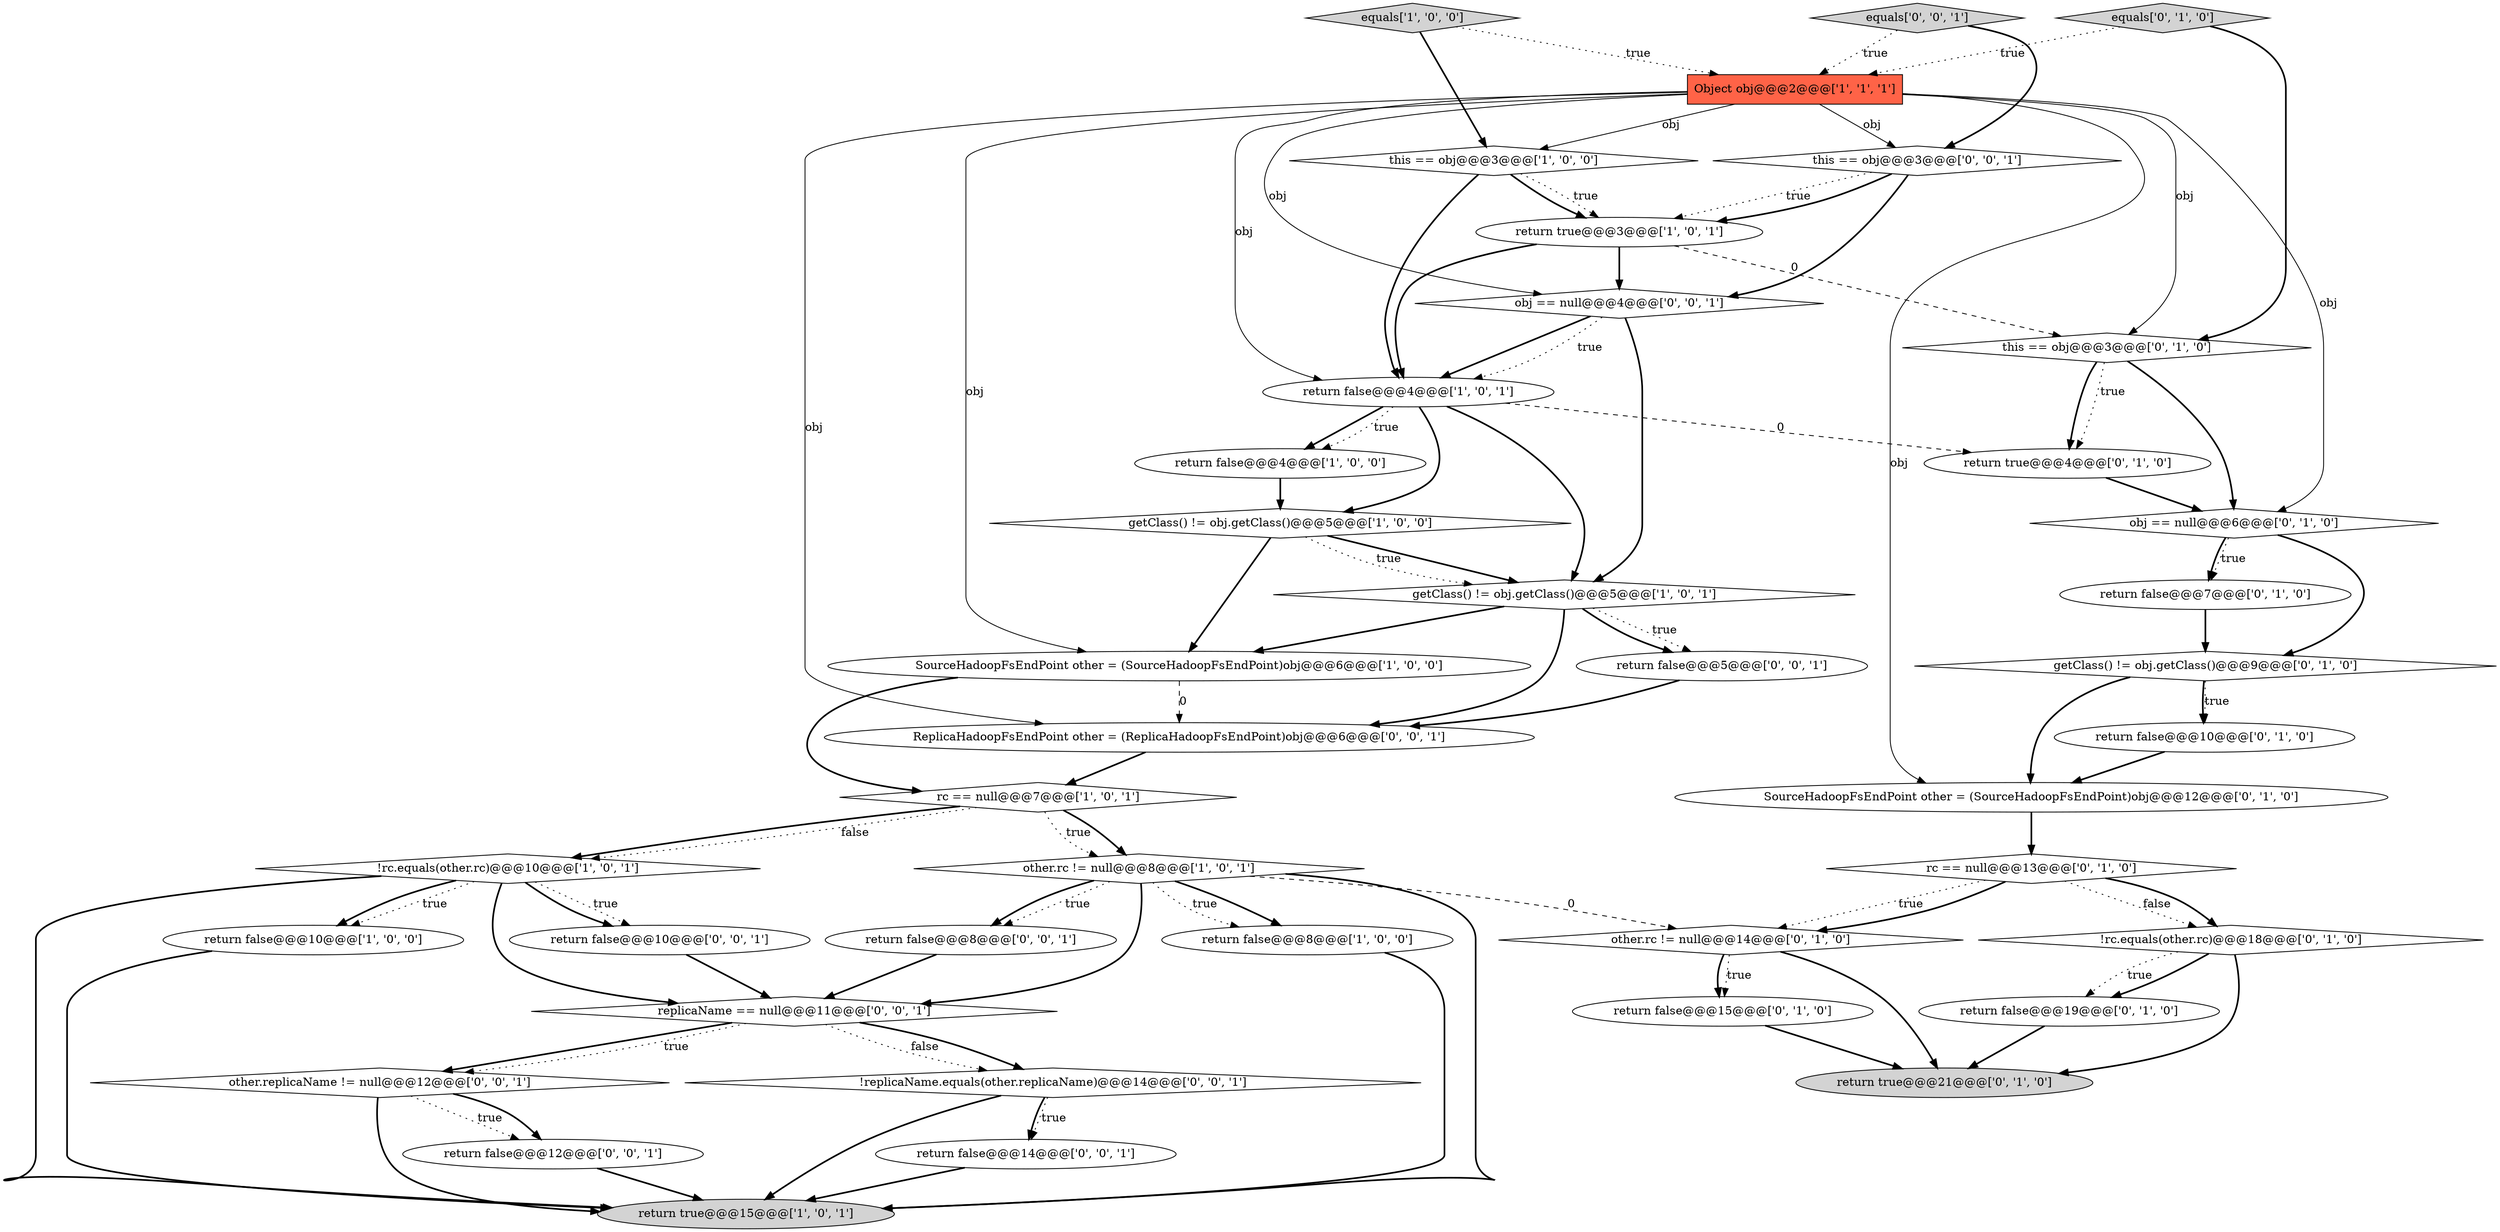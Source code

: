 digraph {
6 [style = filled, label = "return true@@@15@@@['1', '0', '1']", fillcolor = lightgray, shape = ellipse image = "AAA0AAABBB1BBB"];
0 [style = filled, label = "rc == null@@@7@@@['1', '0', '1']", fillcolor = white, shape = diamond image = "AAA0AAABBB1BBB"];
24 [style = filled, label = "obj == null@@@6@@@['0', '1', '0']", fillcolor = white, shape = diamond image = "AAA1AAABBB2BBB"];
19 [style = filled, label = "return true@@@21@@@['0', '1', '0']", fillcolor = lightgray, shape = ellipse image = "AAA0AAABBB2BBB"];
10 [style = filled, label = "getClass() != obj.getClass()@@@5@@@['1', '0', '1']", fillcolor = white, shape = diamond image = "AAA0AAABBB1BBB"];
31 [style = filled, label = "other.replicaName != null@@@12@@@['0', '0', '1']", fillcolor = white, shape = diamond image = "AAA0AAABBB3BBB"];
28 [style = filled, label = "return true@@@4@@@['0', '1', '0']", fillcolor = white, shape = ellipse image = "AAA1AAABBB2BBB"];
27 [style = filled, label = "rc == null@@@13@@@['0', '1', '0']", fillcolor = white, shape = diamond image = "AAA0AAABBB2BBB"];
33 [style = filled, label = "return false@@@10@@@['0', '0', '1']", fillcolor = white, shape = ellipse image = "AAA0AAABBB3BBB"];
3 [style = filled, label = "this == obj@@@3@@@['1', '0', '0']", fillcolor = white, shape = diamond image = "AAA0AAABBB1BBB"];
12 [style = filled, label = "return false@@@4@@@['1', '0', '1']", fillcolor = white, shape = ellipse image = "AAA0AAABBB1BBB"];
34 [style = filled, label = "this == obj@@@3@@@['0', '0', '1']", fillcolor = white, shape = diamond image = "AAA0AAABBB3BBB"];
14 [style = filled, label = "!rc.equals(other.rc)@@@10@@@['1', '0', '1']", fillcolor = white, shape = diamond image = "AAA0AAABBB1BBB"];
38 [style = filled, label = "return false@@@12@@@['0', '0', '1']", fillcolor = white, shape = ellipse image = "AAA0AAABBB3BBB"];
37 [style = filled, label = "return false@@@8@@@['0', '0', '1']", fillcolor = white, shape = ellipse image = "AAA0AAABBB3BBB"];
11 [style = filled, label = "return false@@@8@@@['1', '0', '0']", fillcolor = white, shape = ellipse image = "AAA0AAABBB1BBB"];
9 [style = filled, label = "SourceHadoopFsEndPoint other = (SourceHadoopFsEndPoint)obj@@@6@@@['1', '0', '0']", fillcolor = white, shape = ellipse image = "AAA0AAABBB1BBB"];
18 [style = filled, label = "return false@@@19@@@['0', '1', '0']", fillcolor = white, shape = ellipse image = "AAA1AAABBB2BBB"];
39 [style = filled, label = "replicaName == null@@@11@@@['0', '0', '1']", fillcolor = white, shape = diamond image = "AAA0AAABBB3BBB"];
13 [style = filled, label = "other.rc != null@@@8@@@['1', '0', '1']", fillcolor = white, shape = diamond image = "AAA0AAABBB1BBB"];
16 [style = filled, label = "return false@@@10@@@['0', '1', '0']", fillcolor = white, shape = ellipse image = "AAA1AAABBB2BBB"];
22 [style = filled, label = "this == obj@@@3@@@['0', '1', '0']", fillcolor = white, shape = diamond image = "AAA1AAABBB2BBB"];
15 [style = filled, label = "other.rc != null@@@14@@@['0', '1', '0']", fillcolor = white, shape = diamond image = "AAA1AAABBB2BBB"];
26 [style = filled, label = "return false@@@15@@@['0', '1', '0']", fillcolor = white, shape = ellipse image = "AAA1AAABBB2BBB"];
8 [style = filled, label = "getClass() != obj.getClass()@@@5@@@['1', '0', '0']", fillcolor = white, shape = diamond image = "AAA0AAABBB1BBB"];
17 [style = filled, label = "getClass() != obj.getClass()@@@9@@@['0', '1', '0']", fillcolor = white, shape = diamond image = "AAA1AAABBB2BBB"];
30 [style = filled, label = "return false@@@14@@@['0', '0', '1']", fillcolor = white, shape = ellipse image = "AAA0AAABBB3BBB"];
1 [style = filled, label = "return false@@@4@@@['1', '0', '0']", fillcolor = white, shape = ellipse image = "AAA0AAABBB1BBB"];
7 [style = filled, label = "return true@@@3@@@['1', '0', '1']", fillcolor = white, shape = ellipse image = "AAA0AAABBB1BBB"];
20 [style = filled, label = "!rc.equals(other.rc)@@@18@@@['0', '1', '0']", fillcolor = white, shape = diamond image = "AAA1AAABBB2BBB"];
32 [style = filled, label = "return false@@@5@@@['0', '0', '1']", fillcolor = white, shape = ellipse image = "AAA0AAABBB3BBB"];
40 [style = filled, label = "equals['0', '0', '1']", fillcolor = lightgray, shape = diamond image = "AAA0AAABBB3BBB"];
29 [style = filled, label = "ReplicaHadoopFsEndPoint other = (ReplicaHadoopFsEndPoint)obj@@@6@@@['0', '0', '1']", fillcolor = white, shape = ellipse image = "AAA0AAABBB3BBB"];
25 [style = filled, label = "return false@@@7@@@['0', '1', '0']", fillcolor = white, shape = ellipse image = "AAA1AAABBB2BBB"];
5 [style = filled, label = "Object obj@@@2@@@['1', '1', '1']", fillcolor = tomato, shape = box image = "AAA0AAABBB1BBB"];
2 [style = filled, label = "equals['1', '0', '0']", fillcolor = lightgray, shape = diamond image = "AAA0AAABBB1BBB"];
23 [style = filled, label = "equals['0', '1', '0']", fillcolor = lightgray, shape = diamond image = "AAA0AAABBB2BBB"];
21 [style = filled, label = "SourceHadoopFsEndPoint other = (SourceHadoopFsEndPoint)obj@@@12@@@['0', '1', '0']", fillcolor = white, shape = ellipse image = "AAA0AAABBB2BBB"];
35 [style = filled, label = "obj == null@@@4@@@['0', '0', '1']", fillcolor = white, shape = diamond image = "AAA0AAABBB3BBB"];
36 [style = filled, label = "!replicaName.equals(other.replicaName)@@@14@@@['0', '0', '1']", fillcolor = white, shape = diamond image = "AAA0AAABBB3BBB"];
4 [style = filled, label = "return false@@@10@@@['1', '0', '0']", fillcolor = white, shape = ellipse image = "AAA0AAABBB1BBB"];
23->22 [style = bold, label=""];
4->6 [style = bold, label=""];
14->4 [style = dotted, label="true"];
38->6 [style = bold, label=""];
13->37 [style = dotted, label="true"];
9->29 [style = dashed, label="0"];
17->21 [style = bold, label=""];
22->24 [style = bold, label=""];
36->30 [style = bold, label=""];
20->18 [style = dotted, label="true"];
2->5 [style = dotted, label="true"];
13->6 [style = bold, label=""];
12->1 [style = bold, label=""];
27->15 [style = dotted, label="true"];
0->13 [style = dotted, label="true"];
25->17 [style = bold, label=""];
3->7 [style = bold, label=""];
10->32 [style = dotted, label="true"];
12->10 [style = bold, label=""];
13->37 [style = bold, label=""];
13->11 [style = bold, label=""];
31->6 [style = bold, label=""];
15->26 [style = bold, label=""];
22->28 [style = bold, label=""];
34->7 [style = dotted, label="true"];
13->15 [style = dashed, label="0"];
17->16 [style = bold, label=""];
27->20 [style = dotted, label="false"];
39->31 [style = bold, label=""];
22->28 [style = dotted, label="true"];
13->39 [style = bold, label=""];
14->39 [style = bold, label=""];
36->6 [style = bold, label=""];
20->18 [style = bold, label=""];
1->8 [style = bold, label=""];
15->19 [style = bold, label=""];
11->6 [style = bold, label=""];
27->20 [style = bold, label=""];
2->3 [style = bold, label=""];
5->22 [style = solid, label="obj"];
26->19 [style = bold, label=""];
39->36 [style = bold, label=""];
7->12 [style = bold, label=""];
30->6 [style = bold, label=""];
7->22 [style = dashed, label="0"];
31->38 [style = dotted, label="true"];
5->9 [style = solid, label="obj"];
24->25 [style = bold, label=""];
34->35 [style = bold, label=""];
24->25 [style = dotted, label="true"];
40->5 [style = dotted, label="true"];
3->7 [style = dotted, label="true"];
5->3 [style = solid, label="obj"];
0->14 [style = bold, label=""];
12->1 [style = dotted, label="true"];
32->29 [style = bold, label=""];
7->35 [style = bold, label=""];
8->10 [style = bold, label=""];
8->10 [style = dotted, label="true"];
5->24 [style = solid, label="obj"];
17->16 [style = dotted, label="true"];
15->26 [style = dotted, label="true"];
14->33 [style = dotted, label="true"];
34->7 [style = bold, label=""];
13->11 [style = dotted, label="true"];
24->17 [style = bold, label=""];
23->5 [style = dotted, label="true"];
27->15 [style = bold, label=""];
9->0 [style = bold, label=""];
35->10 [style = bold, label=""];
20->19 [style = bold, label=""];
5->35 [style = solid, label="obj"];
3->12 [style = bold, label=""];
40->34 [style = bold, label=""];
5->21 [style = solid, label="obj"];
12->8 [style = bold, label=""];
31->38 [style = bold, label=""];
36->30 [style = dotted, label="true"];
10->32 [style = bold, label=""];
8->9 [style = bold, label=""];
5->34 [style = solid, label="obj"];
12->28 [style = dashed, label="0"];
10->9 [style = bold, label=""];
5->29 [style = solid, label="obj"];
5->12 [style = solid, label="obj"];
0->13 [style = bold, label=""];
10->29 [style = bold, label=""];
29->0 [style = bold, label=""];
16->21 [style = bold, label=""];
28->24 [style = bold, label=""];
37->39 [style = bold, label=""];
33->39 [style = bold, label=""];
18->19 [style = bold, label=""];
14->33 [style = bold, label=""];
14->6 [style = bold, label=""];
21->27 [style = bold, label=""];
35->12 [style = bold, label=""];
14->4 [style = bold, label=""];
39->31 [style = dotted, label="true"];
39->36 [style = dotted, label="false"];
35->12 [style = dotted, label="true"];
0->14 [style = dotted, label="false"];
}
